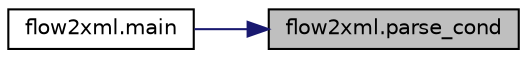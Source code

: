 digraph "flow2xml.parse_cond"
{
 // LATEX_PDF_SIZE
  edge [fontname="Helvetica",fontsize="10",labelfontname="Helvetica",labelfontsize="10"];
  node [fontname="Helvetica",fontsize="10",shape=record];
  rankdir="RL";
  Node1 [label="flow2xml.parse_cond",height=0.2,width=0.4,color="black", fillcolor="grey75", style="filled", fontcolor="black",tooltip="トークン列を構文木として解釈する"];
  Node1 -> Node2 [dir="back",color="midnightblue",fontsize="10",style="solid",fontname="Helvetica"];
  Node2 [label="flow2xml.main",height=0.2,width=0.4,color="black", fillcolor="white", style="filled",URL="$namespaceflow2xml.html#ae7681f48e2a027cec45897bfcd4a2c47",tooltip="メイン関数"];
}
